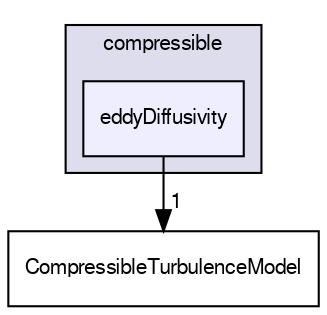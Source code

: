 digraph "src/TurbulenceModels/compressible/eddyDiffusivity" {
  bgcolor=transparent;
  compound=true
  node [ fontsize="10", fontname="FreeSans"];
  edge [ labelfontsize="10", labelfontname="FreeSans"];
  subgraph clusterdir_7904bc8e3270082a35070ba525b2d08a {
    graph [ bgcolor="#ddddee", pencolor="black", label="compressible" fontname="FreeSans", fontsize="10", URL="dir_7904bc8e3270082a35070ba525b2d08a.html"]
  dir_05e12ce53dbba88a77d074cc85a83d27 [shape=box, label="eddyDiffusivity", style="filled", fillcolor="#eeeeff", pencolor="black", URL="dir_05e12ce53dbba88a77d074cc85a83d27.html"];
  }
  dir_886aa8b6b628196a61d7d959f449a24d [shape=box label="CompressibleTurbulenceModel" URL="dir_886aa8b6b628196a61d7d959f449a24d.html"];
  dir_05e12ce53dbba88a77d074cc85a83d27->dir_886aa8b6b628196a61d7d959f449a24d [headlabel="1", labeldistance=1.5 headhref="dir_002796_002795.html"];
}
